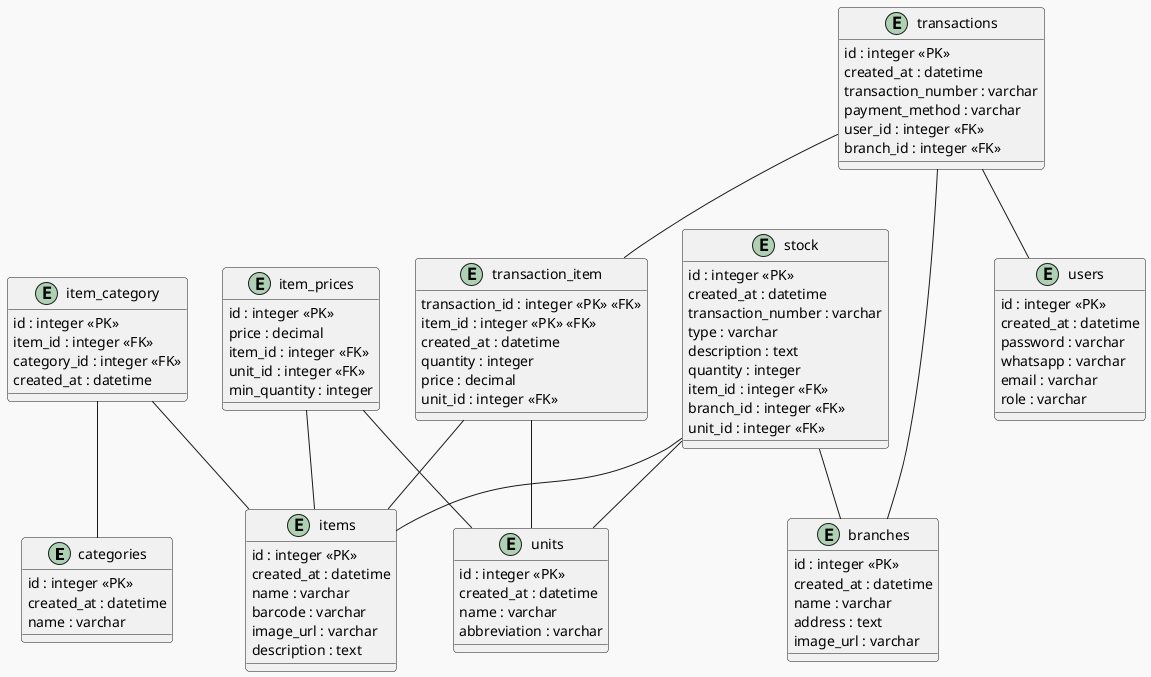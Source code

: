 @startuml
!theme mars

entity categories {
  id : integer <<PK>>
  created_at : datetime
  name : varchar
}

entity items {
  id : integer <<PK>>
  created_at : datetime
  name : varchar
  barcode : varchar
  image_url : varchar
  description : text
}

entity item_category {
  id : integer <<PK>>
  item_id : integer <<FK>>
  category_id : integer <<FK>>
  created_at : datetime
}

entity units {
  id : integer <<PK>>
  created_at : datetime
  name : varchar
  abbreviation : varchar
}

entity item_prices {
  id : integer <<PK>>
  price : decimal
  item_id : integer <<FK>>
  unit_id : integer <<FK>>
  min_quantity : integer
}

entity stock {
  id : integer <<PK>>
  created_at : datetime
  transaction_number : varchar
  type : varchar
  description : text
  quantity : integer
  item_id : integer <<FK>>
  branch_id : integer <<FK>>
  unit_id : integer <<FK>>
}

entity branches {
  id : integer <<PK>>
  created_at : datetime
  name : varchar
  address : text
  image_url : varchar
}

entity users {
  id : integer <<PK>>
  created_at : datetime
  password : varchar
  whatsapp : varchar
  email : varchar
  role : varchar
}

entity transactions {
  id : integer <<PK>>
  created_at : datetime
  transaction_number : varchar
  payment_method : varchar
  user_id : integer <<FK>>
  branch_id : integer <<FK>>
}

entity transaction_item {
  transaction_id : integer <<PK>> <<FK>>
  item_id : integer <<PK>> <<FK>>
  created_at : datetime
  quantity : integer
  price : decimal
  unit_id : integer <<FK>>
}

' Relationships'
item_category -- categories
item_category -- items

item_prices -- items
item_prices -- units

stock -- items
stock -- branches
stock -- units

transactions -- branches
transactions -- users
transactions -- transaction_item

transaction_item -- items
transaction_item -- units

@enduml
